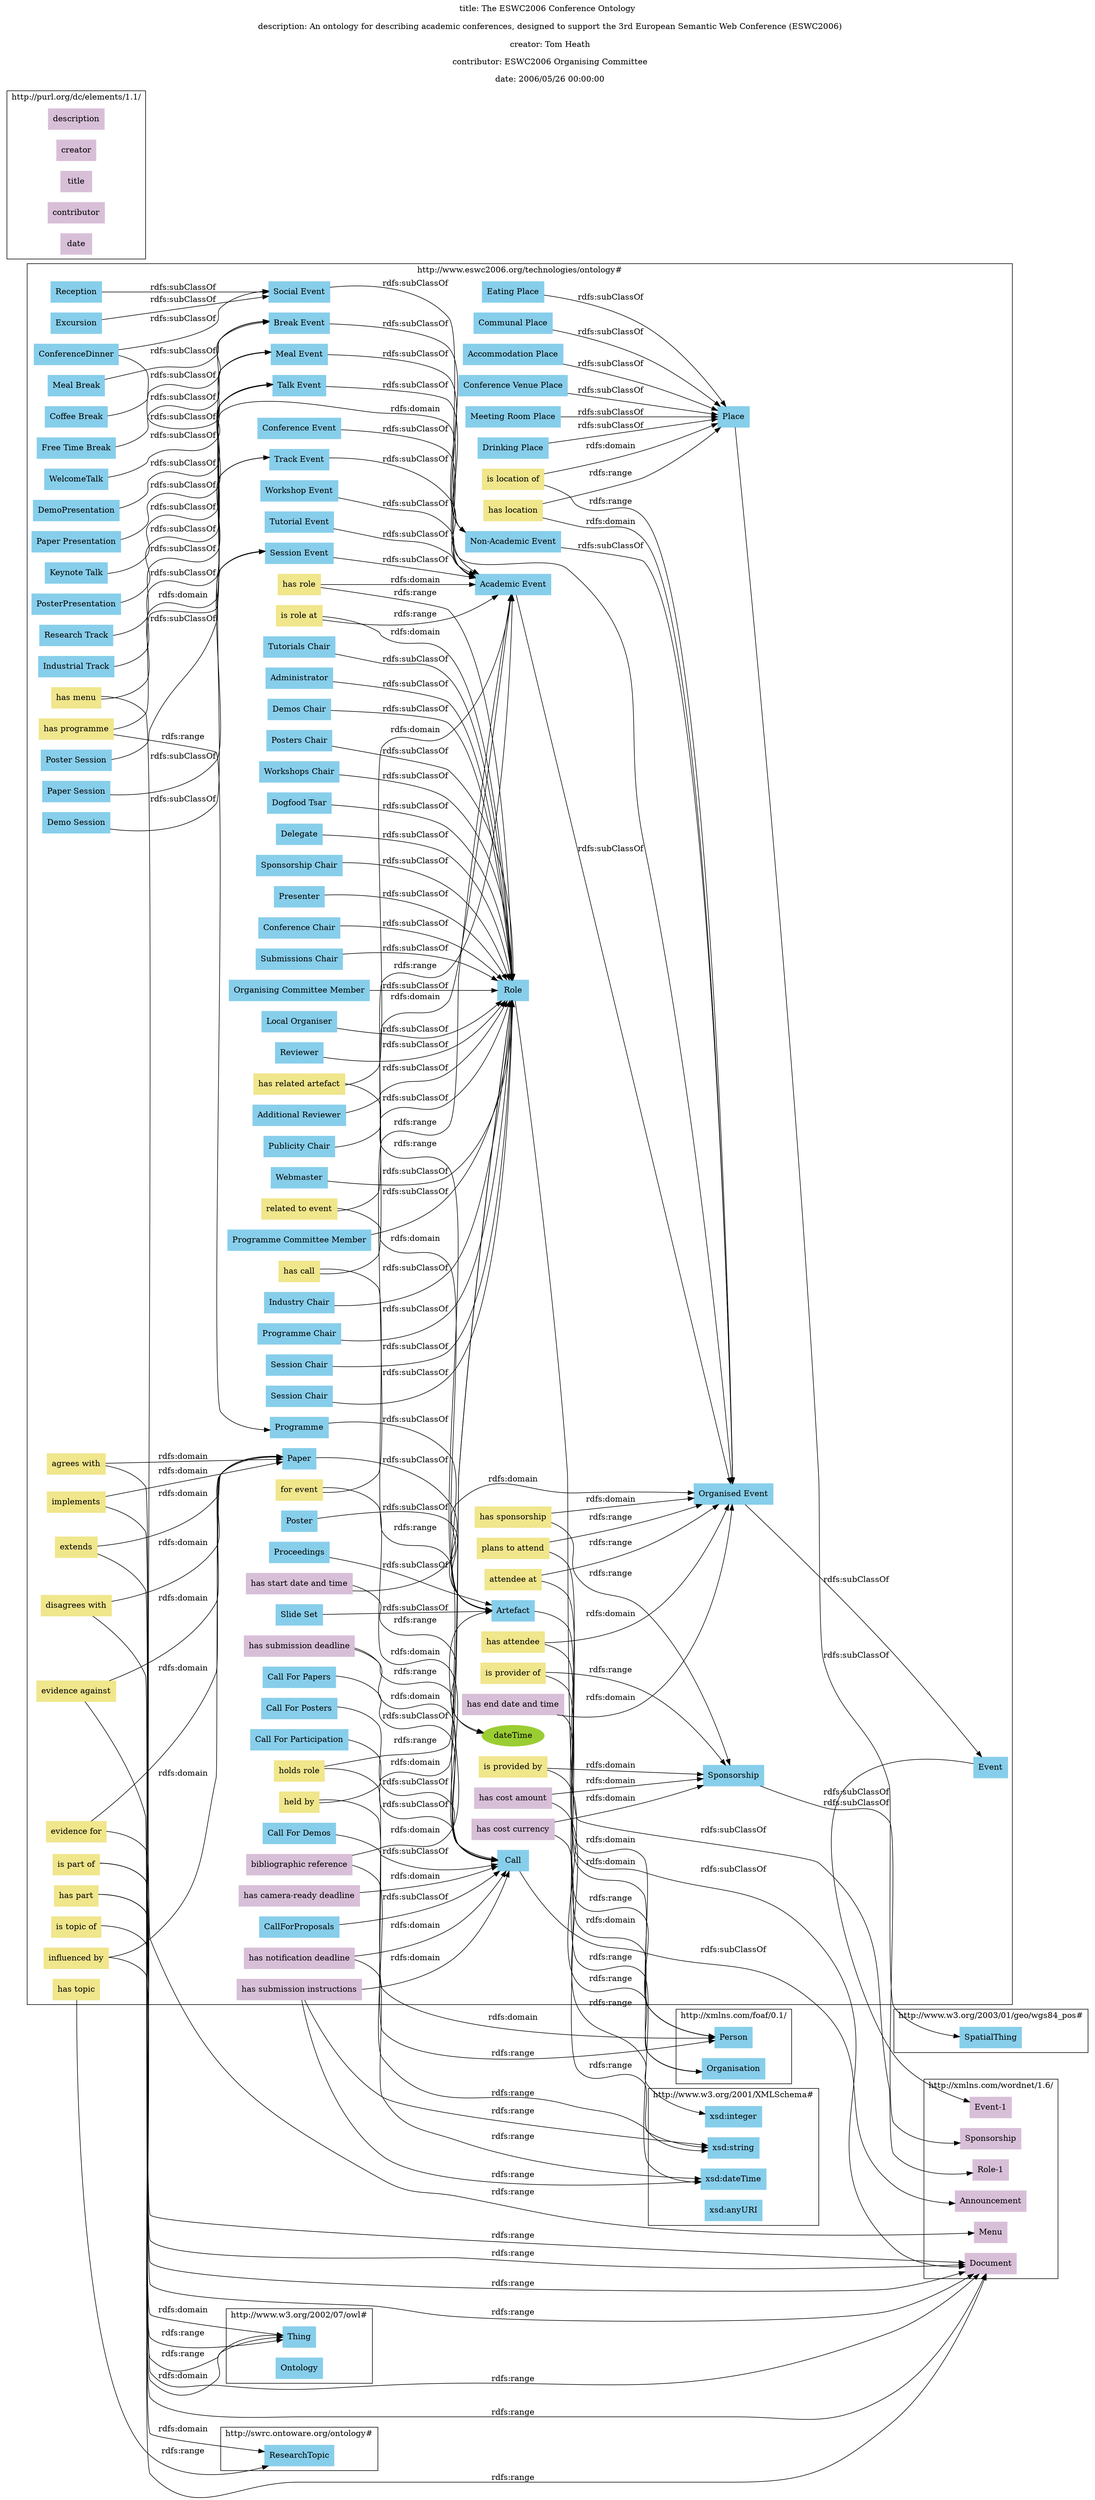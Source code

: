 digraph eswc2006 {



  /********************************************************
  * 标题
  ********************************************************/
  labelloc=t label="title: The ESWC2006 Conference Ontology\n
  description: An ontology for describing academic conferences, designed to support the 3rd European Semantic Web Conference (ESWC2006)\n
  creator: Tom Heath\n 
  contributor: ESWC2006 Organising Committee\n 
  date: 2006/05/26 00:00:00"
  
  /********************************************************
  * 全局属性
  ********************************************************/
  rankdir=LR
  splines=true
  node [style=filled]

  /********************************************************
  * 使用子图作为不同的本体
  ********************************************************/
  subgraph cluster_0 { 
   	/* 标题 */
    label="http://www.w3.org/2001/XMLSchema#"
    // color=lightblue  style=filled
    
    /* 节点 */
    // V(1) Class
	node [color=skyblue  shape=box]
    string [label="xsd:string"]
    datetime [label="xsd:dateTime"]
    integer [label="xsd:integer"]
    anyURI [label="xsd:anyURI"]
	// V(2) ObjectProperty
	node [color=khaki  shape=box]
	// V(3) DatatypeProperty 
	node [color=thistle  shape=box]
    
    /* 边 */ 
    // E(1) subClassOf
	// E(2) ObjectProperty domain/range 
	// E(3) DatatypeProperty
  }
  
  subgraph cluster_1 {
  /* 标题 */
    label="http://www.w3.org/2003/01/geo/wgs84_pos#"
    // color=lightblue  style=filled
    
    /* 节点 */
	// V(1) Class
	node [color=skyblue  shape=box]
	SpatialThing
	// V(2) ObjectProperty
	node [color=khaki  shape=box]
	// V(3) DatatypeProperty 
	node [color=thistle  shape=box]
    
    
    /* 边 */
	// E(1) subClassOf
	// E(2) ObjectProperty domain/range 
	// E(3) DatatypeProperty
  }
  
  subgraph cluster_2 {
    /* 标题 */
    label="http://xmlns.com/wordnet/1.6/"
    // color=lightblue  style=filled
    
    /* 节点 */
	// V(1) Class
	node [color=skyblue  shape=box]
	// V(2) ObjectProperty
	node [color=khaki  shape=box]
	// V(3) DatatypeProperty 
	node [color=thistle  shape=box]
    Sponsorship 
    Menu
    Document
    Event1 [label="Event-1"]
    Role1 [label="Role-1"]
    Announcement
    
    /* 边 */
    // E(1) subClassOf
	// E(2) ObjectProperty domain/range 
	// E(3) DatatypeProperty
  }

  subgraph cluster_3 {
  	/* 标题 */
    label="http://swrc.ontoware.org/ontology#"
    // color=lightblue  style=filled
    
    /* 节点 */
    // V(1) Class
	node [color=skyblue  shape=box]
	ResearchTopic
	// V(2) ObjectProperty
	node [color=khaki  shape=box]
	// V(3) DatatypeProperty 
	node [color=thistle  shape=box]
    
    /* 边 */
    // E(1) subClassOf
	// E(2) ObjectProperty domain/range 
	// E(3) DatatypeProperty
  }

  subgraph cluster_4 {
  	/* 标题 */
    label="http://xmlns.com/foaf/0.1/"
    // color=lightblue  style=filled

    /* 节点 */
    // V(1) Class
	node [color=skyblue  shape=box]
	Organisation
	Person
	// V(2) ObjectProperty
	node [color=khaki  shape=box]
	// V(3) DatatypeProperty 
	node [color=thistle  shape=box]

    /* 边 */
    // E(1) subClassOf
	// E(2) ObjectProperty domain/range 
	// E(3) DatatypeProperty
  }
	
  subgraph cluster_5 {
  	/* 标题 */
    label="http://purl.org/dc/elements/1.1/"
    // color=lightblue  style=filled
    
    /* 节点 */
    // V(1) Class
	node [color=skyblue  shape=box]
	// V(2) ObjectProperty
	node [color=khaki  shape=box]
	// V(3) DatatypeProperty 
	node [color=thistle  shape=box]
    description
    creator
    title
    contributor
    date
    
    /* 边 */
    // E(1) subClassOf
	// E(2) ObjectProperty domain/range 
	// E(3) DatatypeProperty
  }
  
  subgraph cluster_6 {
  	/* 标题 */
    label="http://www.w3.org/2002/07/owl#"
    // color=lightblue  style=filled
    /* 节点 */
    // V(1) Class
	node [color=skyblue  shape=box]
	Thing
	Ontology
	// V(2) ObjectProperty
	node [color=khaki  shape=box]
	// V(3) DatatypeProperty 
	node [color=thistle  shape=box]

    /* 边 */
    // E(1) subClassOf
	// E(2) ObjectProperty domain/range 
	// E(3) DatatypeProperty
  }

  subgraph cluster_7 {
    /* 标题 */
    label="http://www.eswc2006.org/technologies/ontology#"  
    // color=lightskyblue style=filled
	/* 节点 */
	// V(1) Class
    node [color=skyblue  shape=box]
    Place [label="Place"]
    MeetingRoomPlace [label="Meeting Room Place"]
    AccommodationPlace [label="Accommodation Place"]
    DrinkingPlace [label="Drinking Place"]
    ConferenceVenuePlace [label="Conference Venue Place"]
    CommunalPlace [label="Communal Place"]
    EatingPlace [label="Eating Place"]
    Role [label="Role"]
    Reviewer [label="Reviewer"]
    AdditionalReviewer [label="Additional Reviewer"]
    PublicityChair [label="Publicity Chair"]
    Programme [label="Programme"]
    Proceedings [label="Proceedings"]
    Paper [label="Paper"]
    Poster [label="Poster"]
    SlideSet [label="Slide Set"]
    Artefact [label="Artefact"]
    Webmaster [label="Webmaster"]
    ProgrammeChair [label="Programme Chair"]
    ProgrammeCommitteeMember [label="Programme Committee Member"]
    IndustryChair [label="Industry Chair"]
    SessionChair [label="Session Chair"]
    Tutor [label="Session Chair"]
    TutorialsChair [label="Tutorials Chair"]
    Administrator [label="Administrator"]
    DemosChair [label="Demos Chair"]
    PostersChair [label="Posters Chair"]
    WorkshopsChair [label="Workshops Chair"]
    DogfoodTsar [label="Dogfood Tsar"] // 节点注释属性
    Delegate [label="Delegate"]
    SponsorshipChair [label="Sponsorship Chair"]
    Presenter [label="Presenter"]
    ConferenceChair [label="Conference Chair"]
    SubmissionsChair [label="Submissions Chair"]
    OrganisingCommitteeMember [label="Organising Committee Member"]
    LocalOrganiser [label="Local Organiser"]
    Excursion [label="Excursion"]
    Event [label="Event"]
    SocialEvent [label="Social Event"]
    Reception [label="Reception"]
    MealEvent [label="Meal Event"]
    OrganisedEvent [label="Organised Event"]
    NonAcademicEvent [label="Non-Academic Event"]
    KeynoteTalk [label="Keynote Talk"]
    TalkEvent [label="Talk Event"]
    PosterPresentation [lable="Poster Presentation"]
    WelcomeTalk [lable="Welcome Talk"]
    DemoPresentation [lable="Demo Presentation"]
    PaperPresentation [label="Paper Presentation"]
    BreakEvent [label="Break Event"]
    FreeTimeBreak [label="Free Time Break"]
    CoffeeBreak [label="Coffee Break"]
    MealBreak [label="Meal Break"]
    AcademicEvent [label="Academic Event"]
    ConferenceEvent [label="Conference Event"]
    TrackEvent [label="Track Event"]
    IndustrialTrack [label="Industrial Track"]
    ResearchTrack [label="Research Track"]
    SessionEvent [label="Session Event"]
    PosterSession [label="Poster Session"]
    PaperSession [label="Paper Session"]
    DemoSession [label="Demo Session"]
    WorkshopEvent [label="Workshop Event"]
    TutorialEvent [label="Tutorial Event"]
    ConferenceDinner [lable="Conference Dinner"]
    Call [lable="Call"]
    CallForProposals [lable="Call For Proposals"]
    CallForPapers [label="Call For Papers"]
    CallForPosters [label="Call For Posters"]
    CallForParticipation [label="Call For Participation"]
    CallForDemos [label="Call For Demos"]
    ESWCSponsorship [label="Sponsorship"] // 注意同名节点
    
    // V(2) ObjectProperty
    node [color=khaki  shape=box]
    hasRole [label="has role"]
    hasProgramme [label="has programme"]
    holdsRole [label="holds role"]
    implements [label="implements"]
    isLocationFor [label="is location of"]
    isProviderOf [label="is provider of"]
    extends [label="extends"]
    isProvidedBy [label="is provided by"]
    hasMenu [label="has menu"]
    disagreesWith [label="disagrees with"]
    agreesWith [label="agrees with"]
    hasPart [label="has part"]
    hasRelatedArtefact [label="has related artefact"]
    plansToAttend [label="plans to attend"]
    attendeeAt [label="attendee at"]
    evidenceAgainst [label="evidence against"]
    heldBy [label="held by"]
    relatedToEvent [label="related to event"]
	evidenceFor [label="evidence for"]
	hasLocation [label="has location"]
	hasTopic [label="has topic"]
	influencedBy [label="influenced by"]
	hasCall [label="has call"]
	isPartOf [label="is part of"]
	isTopicOf [label="is topic of"]
	forEvent [label="for event"]
	isRoleAt [label="is role at"]
	hasSponsorship [label="has sponsorship"]
	hasAttendee [label="has attendee"]
    
    // V(3) DatatypeProperty 
    node [color=thistle  shape=box]
    hasSubmissionInstructions [label="has submission instructions"]
    hasCameraReadyDeadline [label="has camera-ready deadline"]
    hasCostAmount [label="has cost amount"]
    hasEndDateTime [label="has end date and time"]
    hasNotificationDeadline [label="has notification deadline"]
    biblioReference [label="bibliographic reference"]
    hasCostCurrency [label="has cost currency"]
    hasSubmissionDeadline [label="has submission deadline"]
	hasStartDateTime [label="has start date and time"]

	// V(4) Individual
	node [color=yellowgreen shape=ellipse]
	/*
	eswc
	eswc -> Thing [label="rdf:type"]
	eswc -> Ontology [label="rdf:type"]
	eswc -> "ESWC2006 Organising Committee" [label="contributor"]
	eswc -> "Tom Heath" [label="creator"]
	eswc -> "2006/05/26 00:00:00" [label="contributor"]
	eswc -> "ESWC2006 Organising Committee" [label="date"]
	eswc -> "An ontology for describing academic conferences, designed to support the 3rd European Semantic Web Conference ESWC2006" [label="description"]
	eswc -> "The ESWC2006 Conference Ontology" [label="title"]
	*/

    /* 边 */
    // E(1) subClassOf
    Place -> SpatialThing [label="rdfs:subClassOf"]
    MeetingRoomPlace -> Place [label="rdfs:subClassOf"]
    AccommodationPlace -> Place [label="rdfs:subClassOf"]
    DrinkingPlace -> Place [label="rdfs:subClassOf"]
    ConferenceVenuePlace -> Place [label="rdfs:subClassOf"]
    CommunalPlace -> Place [label="rdfs:subClassOf"]
    EatingPlace -> Place [label="rdfs:subClassOf"]
    Reviewer -> Role [label="rdfs:subClassOf"]
    AdditionalReviewer -> Role [label="rdfs:subClassOf"]
    PublicityChair -> Role [label="rdfs:subClassOf"]
    Webmaster -> Role [label="rdfs:subClassOf"]
    ProgrammeChair -> Role [label="rdfs:subClassOf"]
    ProgrammeCommitteeMember -> Role [label="rdfs:subClassOf"]
    IndustryChair -> Role [label="rdfs:subClassOf"]
    SessionChair -> Role [label="rdfs:subClassOf"]
    Tutor -> Role [label="rdfs:subClassOf"]
    TutorialsChair -> Role [label="rdfs:subClassOf"]
    Administrator -> Role [label="rdfs:subClassOf"]
    DemosChair -> Role [label="rdfs:subClassOf"]
    PostersChair -> Role [label="rdfs:subClassOf"]
    WorkshopsChair -> Role [label="rdfs:subClassOf"]
    DogfoodTsar -> Role [label="rdfs:subClassOf"]
    Delegate -> Role [label="rdfs:subClassOf"]
    SponsorshipChair -> Role [label="rdfs:subClassOf"]
    Presenter -> Role [label="rdfs:subClassOf"]
    ConferenceChair -> Role [label="rdfs:subClassOf"]
    SubmissionsChair -> Role [label="rdfs:subClassOf"]
    OrganisingCommitteeMember -> Role [label="rdfs:subClassOf"]
    LocalOrganiser -> Role [label="rdfs:subClassOf"]
    Artefact -> Document [label="rdfs:subClassOf"]
    Programme -> Artefact [label="rdfs:subClassOf"]
    Proceedings -> Artefact [label="rdfs:subClassOf"]
    Paper -> Artefact [label="rdfs:subClassOf"]
    Poster -> Artefact [label="rdfs:subClassOf"]
    SlideSet -> Artefact [label="rdfs:subClassOf"]
    Excursion -> SocialEvent [label="rdfs:subClassOf"]
    Event -> Event1 [label="rdfs:subClassOf"]
    OrganisedEvent -> Event [label="rdfs:subClassOf"]
    NonAcademicEvent -> OrganisedEvent [label="rdfs:subClassOf"]
    AcademicEvent -> OrganisedEvent [label="rdfs:subClassOf"]
    MealEvent -> NonAcademicEvent [label="rdfs:subClassOf"]
    SocialEvent -> NonAcademicEvent [label="rdfs:subClassOf"]
    BreakEvent -> NonAcademicEvent [label="rdfs:subClassOf"]
    ConferenceDinner -> MealEvent [label="rdfs:subClassOf"]
    ConferenceDinner -> SocialEvent [label="rdfs:subClassOf"]
    Reception -> SocialEvent [label="rdfs:subClassOf"]
    KeynoteTalk -> TalkEvent [label="rdfs:subClassOf"]
    PosterPresentation -> TalkEvent [label="rdfs:subClassOf"]
    WelcomeTalk -> TalkEvent [label="rdfs:subClassOf"]
    DemoPresentation -> TalkEvent [label="rdfs:subClassOf"]
    PaperPresentation -> TalkEvent [label="rdfs:subClassOf"]
    FreeTimeBreak -> BreakEvent [label="rdfs:subClassOf"]
    CoffeeBreak -> BreakEvent [label="rdfs:subClassOf"]
    MealBreak -> BreakEvent [label="rdfs:subClassOf"]
    SessionEvent -> AcademicEvent [label="rdfs:subClassOf"]
    TrackEvent -> AcademicEvent [label="rdfs:subClassOf"]
    WorkshopEvent -> AcademicEvent [label="rdfs:subClassOf"]
    TutorialEvent -> AcademicEvent [label="rdfs:subClassOf"]
    TalkEvent -> AcademicEvent [label="rdfs:subClassOf"]
    ConferenceEvent -> AcademicEvent [label="rdfs:subClassOf"]
    IndustrialTrack -> TrackEvent [label="rdfs:subClassOf"]
    ResearchTrack -> TrackEvent [label="rdfs:subClassOf"]
    PosterSession -> SessionEvent [label="rdfs:subClassOf"]
    PaperSession -> SessionEvent [label="rdfs:subClassOf"]
    DemoSession -> SessionEvent [label="rdfs:subClassOf"]
    Call -> Announcement [label="rdfs:subClassOf"]
    CallForProposals -> Call [label="rdfs:subClassOf"]
    CallForPapers -> Call [label="rdfs:subClassOf"]
    CallForPosters -> Call [label="rdfs:subClassOf"]
    CallForParticipation -> Call [label="rdfs:subClassOf"]
    CallForDemos -> Call [label="rdfs:subClassOf"]
    ESWCSponsorship -> Sponsorship [label="rdfs:subClassOf"]
    Role -> Role1 [label="rdfs:subClassOf"]
    
    // E(2) ObjectProperty domain/range 
    hasRole -> AcademicEvent [label="rdfs:domain"]
    hasRole -> Role [label="rdfs:range"]
    hasProgramme -> OrganisedEvent [label="rdfs:domain"]
    hasProgramme -> Programme [label="rdfs:range"]
    holdsRole -> Person [label="rdfs:domain"]
    holdsRole -> Role [label="rdfs:range"]
    implements -> Paper [label="rdfs:domain"]
    implements -> Document [label="rdfs:range"]
    isLocationFor -> Place [label="rdfs:domain"]
    isLocationFor -> OrganisedEvent [label="rdfs:range"]
    isProviderOf -> Organisation [label="rdfs:domain"]
    isProviderOf -> ESWCSponsorship [label="rdfs:range"]
    extends -> Paper [label="rdfs:domain"]
    extends -> Document [label="rdfs:range"]
    isProvidedBy -> ESWCSponsorship [label="rdfs:domain"]
    isProvidedBy -> Organisation [label="rdfs:range"]
    hasMenu -> MealEvent [label="rdfs:domain"]
    hasMenu -> Menu [label="rdfs:range"]
    disagreesWith -> Paper [label="rdfs:domain"]
    disagreesWith -> Document [label="rdfs:range"]
    agreesWith -> Paper [label="rdfs:domain"]
    agreesWith  -> Document [label="rdfs:range"]
    hasPart ->  Thing [label="rdfs:domain"]
    hasPart ->  Thing [label="rdfs:range"]
    hasRelatedArtefact -> AcademicEvent [label="rdfs:domain"]
    hasRelatedArtefact -> Artefact [label="rdfs:range"]
    plansToAttend -> Person [label="rdfs:domain"]
    plansToAttend -> OrganisedEvent [label="rdfs:range"]
    attendeeAt -> Person [label="rdfs:domain"]
    attendeeAt -> OrganisedEvent [label="rdfs:range"]
    evidenceAgainst -> Paper [label="rdfs:domain"]
    evidenceAgainst -> Document [label="rdfs:range"]
    heldBy -> Role [label="rdfs:domain"]
    heldBy -> Person [label="rdfs:range"]  
    relatedToEvent -> Artefact [label="rdfs:domain"]
    relatedToEvent -> AcademicEvent [label="rdfs:range"]    
    evidenceFor -> Paper [label="rdfs:domain"]
	evidenceFor -> Document [label="rdfs:range"]
	hasLocation -> OrganisedEvent [label="rdfs:domain"]
	hasLocation -> Place [label="rdfs:range"]
	hasTopic -> ResearchTopic [label="rdfs:range"]
	influencedBy -> Paper [label="rdfs:domain"]
	influencedBy -> Document [label="rdfs:range"]
	hasCall -> AcademicEvent [label="rdfs:domain"]
	hasCall -> Call [label="rdfs:range"]
	isPartOf -> Thing [label="rdfs:domain"]
	isPartOf -> Thing [label="rdfs:range"]
	isTopicOf -> ResearchTopic [label="rdfs:domain"]
	forEvent -> Call [label="rdfs:domain"]
	forEvent -> AcademicEvent [label="rdfs:range"]
	isRoleAt -> Role [label="rdfs:domain"]
	isRoleAt -> AcademicEvent [label="rdfs:range"]
	hasSponsorship -> OrganisedEvent [label="rdfs:domain"]
	hasSponsorship -> ESWCSponsorship [label="rdfs:range"]
	hasAttendee -> OrganisedEvent [label="rdfs:domain"]
	hasAttendee -> Person [label="rdfs:range"]
    
    // E(3) DatatypeProperty domain/range
    hasSubmissionInstructions -> Call [label="rdfs:domain"]
    hasSubmissionInstructions -> string [label="rdfs:range"]
    hasCameraReadyDeadline -> Call [label="rdfs:domain"]
    hasSubmissionInstructions -> datetime [label="rdfs:range"]
    hasCostAmount -> ESWCSponsorship [label="rdfs:domain"]
    hasCostAmount -> integer [label="rdfs:range"]
	hasEndDateTime -> OrganisedEvent [label="rdfs:domain"]
	hasEndDateTime -> datetime [label="rdfs:range"]
	hasNotificationDeadline -> Call [label="rdfs:domain"]
	hasNotificationDeadline -> datetime [label="rdfs:range"]
	biblioReference -> Artefact [label="rdfs:domain"]
	biblioReference -> string [label="rdfs:range"]
	hasCostCurrency -> ESWCSponsorship [label="rdfs:domain"]
	hasCostCurrency -> string [label="rdfs:range"]
	hasSubmissionDeadline -> Call [label="rdfs:domain"]
	hasSubmissionDeadline -> dateTime [label="rdfs:range"]
	hasStartDateTime -> OrganisedEvent [label="rdfs:domain"]
	hasStartDateTime -> dateTime [label="rdfs:range"]
  }
}
